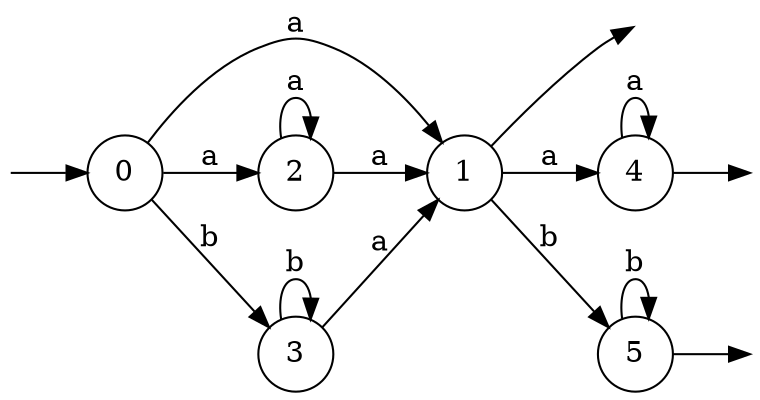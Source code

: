 /* Origins.
    node [shape = box, style = rounded]
    0 [label = "(a*+b*)a(a*+b*)"]
    1 [label = "a*+b*"]
    2 [label = "a*a(a*+b*)"]
    3 [label = "b*a(a*+b*)"]
    4 [label = "a*"]
    5 [label = "b*"]
*/
/* Origins.
    node [shape = box, style = rounded]
    0 [label = "0"]
    1 [label = "1"]
    2 [label = "2"]
    3 [label = "3"]
    4 [label = "4"]
    5 [label = "5"]
*/
digraph
{
  vcsn_context = "lal_char(ab)_b"
  rankdir = LR
  {
    node [style = invis, shape = none, label = "", width = 0, height = 0]
    I0
    F1
    F4
    F5
  }
  {
    node [shape = circle]
    0
    1
    2
    3
    4
    5
  }
  I0 -> 0
  0 -> 1 [label = "a"]
  0 -> 2 [label = "a"]
  0 -> 3 [label = "b"]
  1 -> F1
  1 -> 4 [label = "a"]
  1 -> 5 [label = "b"]
  2 -> 1 [label = "a"]
  2 -> 2 [label = "a"]
  3 -> 1 [label = "a"]
  3 -> 3 [label = "b"]
  4 -> F4
  4 -> 4 [label = "a"]
  5 -> F5
  5 -> 5 [label = "b"]
}
